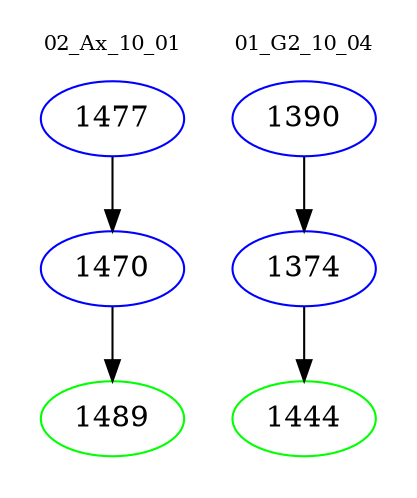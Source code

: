 digraph{
subgraph cluster_0 {
color = white
label = "02_Ax_10_01";
fontsize=10;
T0_1477 [label="1477", color="blue"]
T0_1477 -> T0_1470 [color="black"]
T0_1470 [label="1470", color="blue"]
T0_1470 -> T0_1489 [color="black"]
T0_1489 [label="1489", color="green"]
}
subgraph cluster_1 {
color = white
label = "01_G2_10_04";
fontsize=10;
T1_1390 [label="1390", color="blue"]
T1_1390 -> T1_1374 [color="black"]
T1_1374 [label="1374", color="blue"]
T1_1374 -> T1_1444 [color="black"]
T1_1444 [label="1444", color="green"]
}
}
